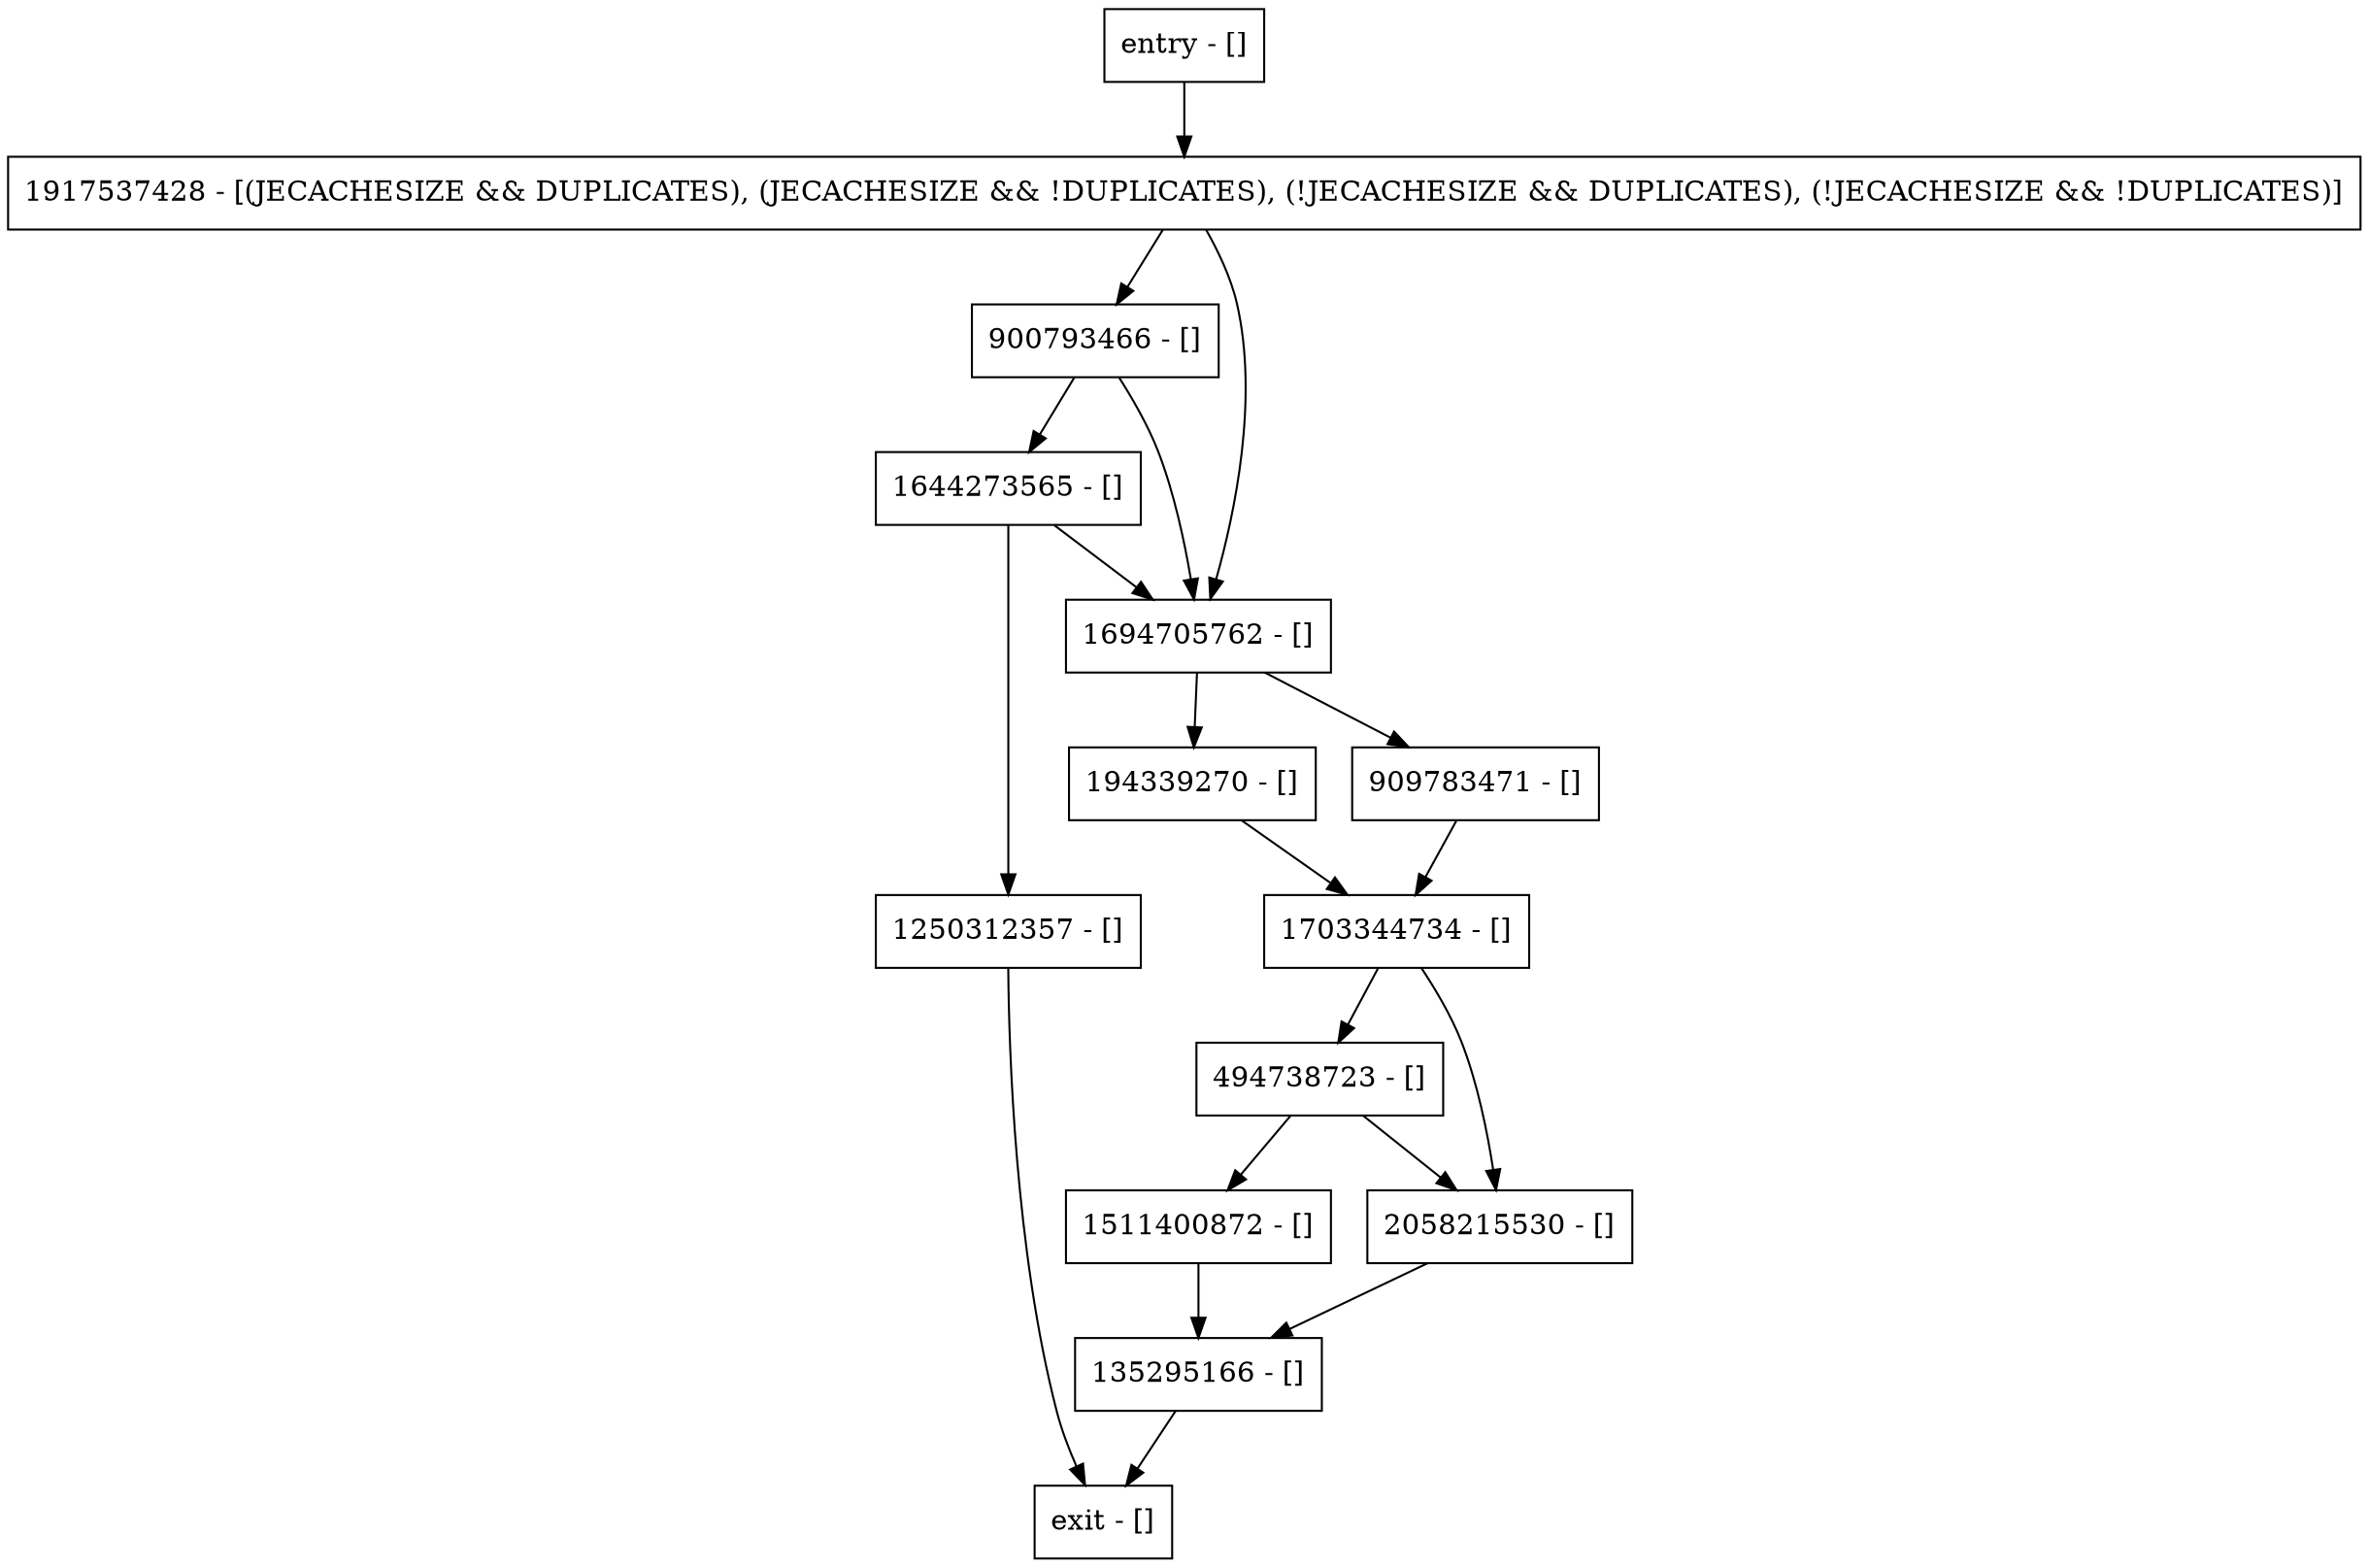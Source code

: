 digraph <init> {
node [shape=record];
909783471 [label="909783471 - []"];
900793466 [label="900793466 - []"];
1694705762 [label="1694705762 - []"];
194339270 [label="194339270 - []"];
entry [label="entry - []"];
exit [label="exit - []"];
2058215530 [label="2058215530 - []"];
1511400872 [label="1511400872 - []"];
1917537428 [label="1917537428 - [(JECACHESIZE && DUPLICATES), (JECACHESIZE && !DUPLICATES), (!JECACHESIZE && DUPLICATES), (!JECACHESIZE && !DUPLICATES)]"];
494738723 [label="494738723 - []"];
1644273565 [label="1644273565 - []"];
1250312357 [label="1250312357 - []"];
1703344734 [label="1703344734 - []"];
135295166 [label="135295166 - []"];
entry;
exit;
909783471 -> 1703344734;
900793466 -> 1644273565;
900793466 -> 1694705762;
1694705762 -> 909783471;
1694705762 -> 194339270;
194339270 -> 1703344734;
entry -> 1917537428;
2058215530 -> 135295166;
1511400872 -> 135295166;
1917537428 -> 900793466;
1917537428 -> 1694705762;
494738723 -> 1511400872;
494738723 -> 2058215530;
1644273565 -> 1694705762;
1644273565 -> 1250312357;
1250312357 -> exit;
1703344734 -> 2058215530;
1703344734 -> 494738723;
135295166 -> exit;
}
